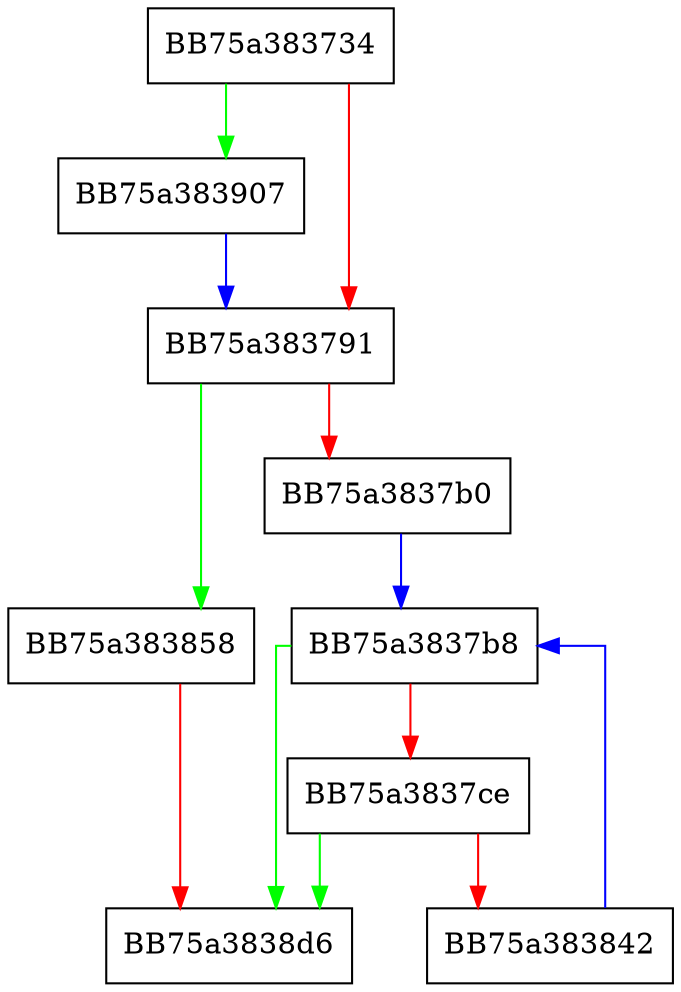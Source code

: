 digraph _load_plugins {
  node [shape="box"];
  graph [splines=ortho];
  BB75a383734 -> BB75a383907 [color="green"];
  BB75a383734 -> BB75a383791 [color="red"];
  BB75a383791 -> BB75a383858 [color="green"];
  BB75a383791 -> BB75a3837b0 [color="red"];
  BB75a3837b0 -> BB75a3837b8 [color="blue"];
  BB75a3837b8 -> BB75a3838d6 [color="green"];
  BB75a3837b8 -> BB75a3837ce [color="red"];
  BB75a3837ce -> BB75a3838d6 [color="green"];
  BB75a3837ce -> BB75a383842 [color="red"];
  BB75a383842 -> BB75a3837b8 [color="blue"];
  BB75a383858 -> BB75a3838d6 [color="red"];
  BB75a383907 -> BB75a383791 [color="blue"];
}
